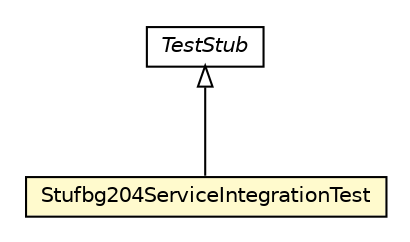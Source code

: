 #!/usr/local/bin/dot
#
# Class diagram 
# Generated by UMLGraph version R5_6-24-gf6e263 (http://www.umlgraph.org/)
#

digraph G {
	edge [fontname="Helvetica",fontsize=10,labelfontname="Helvetica",labelfontsize=10];
	node [fontname="Helvetica",fontsize=10,shape=plaintext];
	nodesep=0.25;
	ranksep=0.5;
	// nl.b3p.brmo.stufbg204.Stufbg204ServiceIntegrationTest
	c9 [label=<<table title="nl.b3p.brmo.stufbg204.Stufbg204ServiceIntegrationTest" border="0" cellborder="1" cellspacing="0" cellpadding="2" port="p" bgcolor="lemonChiffon" href="./Stufbg204ServiceIntegrationTest.html">
		<tr><td><table border="0" cellspacing="0" cellpadding="1">
<tr><td align="center" balign="center"> Stufbg204ServiceIntegrationTest </td></tr>
		</table></td></tr>
		</table>>, URL="./Stufbg204ServiceIntegrationTest.html", fontname="Helvetica", fontcolor="black", fontsize=10.0];
	// nl.b3p.brmo.stufbg204.TestStub
	c11 [label=<<table title="nl.b3p.brmo.stufbg204.TestStub" border="0" cellborder="1" cellspacing="0" cellpadding="2" port="p" href="./TestStub.html">
		<tr><td><table border="0" cellspacing="0" cellpadding="1">
<tr><td align="center" balign="center"><font face="Helvetica-Oblique"> TestStub </font></td></tr>
		</table></td></tr>
		</table>>, URL="./TestStub.html", fontname="Helvetica", fontcolor="black", fontsize=10.0];
	//nl.b3p.brmo.stufbg204.Stufbg204ServiceIntegrationTest extends nl.b3p.brmo.stufbg204.TestStub
	c11:p -> c9:p [dir=back,arrowtail=empty];
}

